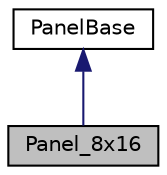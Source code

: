 digraph "Panel_8x16"
{
  edge [fontname="Helvetica",fontsize="10",labelfontname="Helvetica",labelfontsize="10"];
  node [fontname="Helvetica",fontsize="10",shape=record];
  Node2 [label="Panel_8x16",height=0.2,width=0.4,color="black", fillcolor="grey75", style="filled", fontcolor="black"];
  Node3 -> Node2 [dir="back",color="midnightblue",fontsize="10",style="solid",fontname="Helvetica"];
  Node3 [label="PanelBase",height=0.2,width=0.4,color="black", fillcolor="white", style="filled",URL="$classPanelBase.html",tooltip="1枚のLEDパネルを表すクラス "];
}
